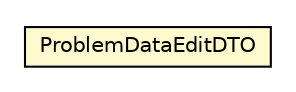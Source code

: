 #!/usr/local/bin/dot
#
# Class diagram 
# Generated by UMLGraph version 5.1 (http://www.umlgraph.org/)
#

digraph G {
	edge [fontname="Helvetica",fontsize=10,labelfontname="Helvetica",labelfontsize=10];
	node [fontname="Helvetica",fontsize=10,shape=plaintext];
	nodesep=0.25;
	ranksep=0.5;
	// cn.edu.uestc.acmicpc.db.dto.impl.problem.ProblemDataEditDTO
	c15496 [label=<<table title="cn.edu.uestc.acmicpc.db.dto.impl.problem.ProblemDataEditDTO" border="0" cellborder="1" cellspacing="0" cellpadding="2" port="p" bgcolor="lemonChiffon" href="./ProblemDataEditDTO.html">
		<tr><td><table border="0" cellspacing="0" cellpadding="1">
<tr><td align="center" balign="center"> ProblemDataEditDTO </td></tr>
		</table></td></tr>
		</table>>, fontname="Helvetica", fontcolor="black", fontsize=10.0];
}

